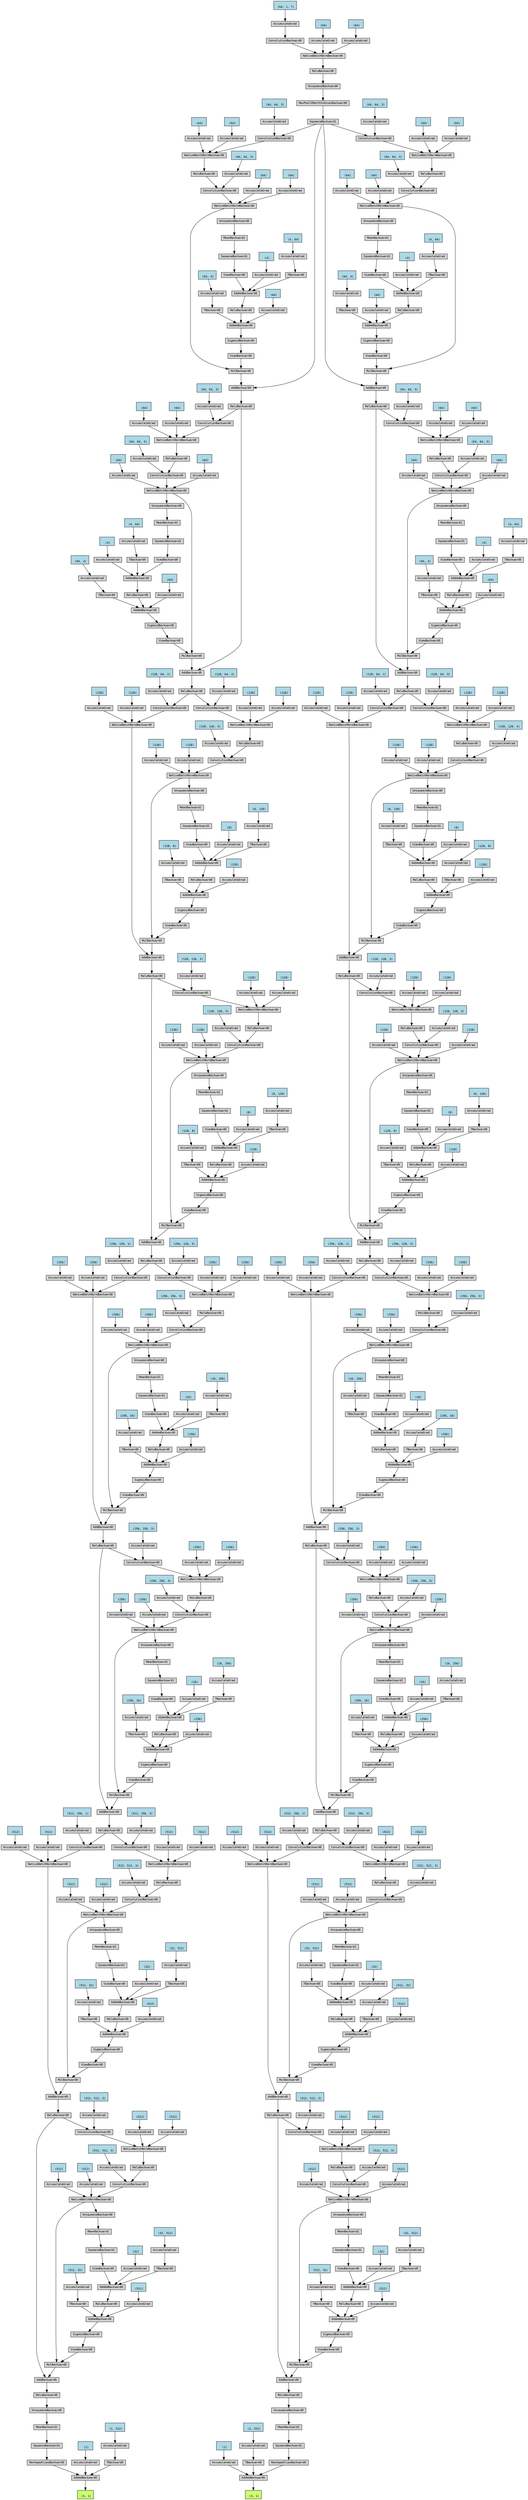 digraph {
	graph [size="216.45,216.45"]
	node [align=left fontname=monospace fontsize=10 height=0.2 ranksep=0.1 shape=box style=filled]
	1837860663840 [label="
 (3, 1)" fillcolor=darkolivegreen1]
	1837860632464 [label=AddmmBackward0]
	1837860632560 -> 1837860632464
	1837848867120 [label="
 (1)" fillcolor=lightblue]
	1837848867120 -> 1837860632560
	1837860632560 [label=AccumulateGrad]
	1837860632512 -> 1837860632464
	1837860632512 [label=ReshapeAliasBackward0]
	1837860632176 -> 1837860632512
	1837860632176 [label=SqueezeBackward1]
	1837860632704 -> 1837860632176
	1837860632704 [label=MeanBackward1]
	1837860632800 -> 1837860632704
	1837860632800 [label=UnsqueezeBackward0]
	1837860632896 -> 1837860632800
	1837860632896 [label=ReluBackward0]
	1837860632992 -> 1837860632896
	1837860632992 [label=AddBackward0]
	1837860633088 -> 1837860632992
	1837860633088 [label=MulBackward0]
	1837860633232 -> 1837860633088
	1837860633232 [label=NativeBatchNormBackward0]
	1837860633376 -> 1837860633232
	1837860633376 [label=ConvolutionBackward0]
	1837860633568 -> 1837860633376
	1837860633568 [label=ReluBackward0]
	1837860633712 -> 1837860633568
	1837860633712 [label=NativeBatchNormBackward0]
	1837860633808 -> 1837860633712
	1837860633808 [label=ConvolutionBackward0]
	1837860633040 -> 1837860633808
	1837860633040 [label=ReluBackward0]
	1837860634096 -> 1837860633040
	1837860634096 [label=AddBackward0]
	1837860634192 -> 1837860634096
	1837860634192 [label=MulBackward0]
	1837860634336 -> 1837860634192
	1837860634336 [label=NativeBatchNormBackward0]
	1837860634480 -> 1837860634336
	1837860634480 [label=ConvolutionBackward0]
	1837860634576 -> 1837860634480
	1837860634576 [label=ReluBackward0]
	1837860696320 -> 1837860634576
	1837860696320 [label=NativeBatchNormBackward0]
	1837860696416 -> 1837860696320
	1837860696416 [label=ConvolutionBackward0]
	1837860696608 -> 1837860696416
	1837860696608 [label=ReluBackward0]
	1837860696752 -> 1837860696608
	1837860696752 [label=AddBackward0]
	1837860696848 -> 1837860696752
	1837860696848 [label=MulBackward0]
	1837860696992 -> 1837860696848
	1837860696992 [label=NativeBatchNormBackward0]
	1837860697136 -> 1837860696992
	1837860697136 [label=ConvolutionBackward0]
	1837860697328 -> 1837860697136
	1837860697328 [label=ReluBackward0]
	1837860697472 -> 1837860697328
	1837860697472 [label=NativeBatchNormBackward0]
	1837860697568 -> 1837860697472
	1837860697568 [label=ConvolutionBackward0]
	1837860696800 -> 1837860697568
	1837860696800 [label=ReluBackward0]
	1837860697856 -> 1837860696800
	1837860697856 [label=AddBackward0]
	1837860697952 -> 1837860697856
	1837860697952 [label=MulBackward0]
	1837860698096 -> 1837860697952
	1837860698096 [label=NativeBatchNormBackward0]
	1837860698240 -> 1837860698096
	1837860698240 [label=ConvolutionBackward0]
	1837860698432 -> 1837860698240
	1837860698432 [label=ReluBackward0]
	1837860698576 -> 1837860698432
	1837860698576 [label=NativeBatchNormBackward0]
	1837860698624 -> 1837860698576
	1837860698624 [label=ConvolutionBackward0]
	1837860698912 -> 1837860698624
	1837860698912 [label=ReluBackward0]
	1837860699056 -> 1837860698912
	1837860699056 [label=AddBackward0]
	1837860699104 -> 1837860699056
	1837860699104 [label=MulBackward0]
	1837860699344 -> 1837860699104
	1837860699344 [label=NativeBatchNormBackward0]
	1837860699488 -> 1837860699344
	1837860699488 [label=ConvolutionBackward0]
	1837860699680 -> 1837860699488
	1837860699680 [label=ReluBackward0]
	1837860699824 -> 1837860699680
	1837860699824 [label=NativeBatchNormBackward0]
	1837860699872 -> 1837860699824
	1837860699872 [label=ConvolutionBackward0]
	1837860698960 -> 1837860699872
	1837860698960 [label=ReluBackward0]
	1837860720800 -> 1837860698960
	1837860720800 [label=AddBackward0]
	1837860720848 -> 1837860720800
	1837860720848 [label=MulBackward0]
	1837860721088 -> 1837860720848
	1837860721088 [label=NativeBatchNormBackward0]
	1837860721232 -> 1837860721088
	1837860721232 [label=ConvolutionBackward0]
	1837860721424 -> 1837860721232
	1837860721424 [label=ReluBackward0]
	1837860721568 -> 1837860721424
	1837860721568 [label=NativeBatchNormBackward0]
	1837860721616 -> 1837860721568
	1837860721616 [label=ConvolutionBackward0]
	1837860721904 -> 1837860721616
	1837860721904 [label=ReluBackward0]
	1837860722048 -> 1837860721904
	1837860722048 [label=AddBackward0]
	1837860722096 -> 1837860722048
	1837860722096 [label=MulBackward0]
	1837860722336 -> 1837860722096
	1837860722336 [label=NativeBatchNormBackward0]
	1837860722480 -> 1837860722336
	1837860722480 [label=ConvolutionBackward0]
	1837860722672 -> 1837860722480
	1837860722672 [label=ReluBackward0]
	1837860722816 -> 1837860722672
	1837860722816 [label=NativeBatchNormBackward0]
	1837860722864 -> 1837860722816
	1837860722864 [label=ConvolutionBackward0]
	1837860721952 -> 1837860722864
	1837860721952 [label=ReluBackward0]
	1837860723248 -> 1837860721952
	1837860723248 [label=AddBackward0]
	1837860723296 -> 1837860723248
	1837860723296 [label=MulBackward0]
	1837860723536 -> 1837860723296
	1837860723536 [label=NativeBatchNormBackward0]
	1837860723680 -> 1837860723536
	1837860723680 [label=ConvolutionBackward0]
	1837860723872 -> 1837860723680
	1837860723872 [label=ReluBackward0]
	1837860724016 -> 1837860723872
	1837860724016 [label=NativeBatchNormBackward0]
	1837860724064 -> 1837860724016
	1837860724064 [label=ConvolutionBackward0]
	1837860723056 -> 1837860724064
	1837860723056 [label=SqueezeBackward1]
	1837860724448 -> 1837860723056
	1837860724448 [label=MaxPool2DWithIndicesBackward0]
	1837860724496 -> 1837860724448
	1837860724496 [label=UnsqueezeBackward0]
	1837860724640 -> 1837860724496
	1837860724640 [label=ReluBackward0]
	1837860733040 -> 1837860724640
	1837860733040 [label=NativeBatchNormBackward0]
	1837860733184 -> 1837860733040
	1837860733184 [label=ConvolutionBackward0]
	1837860733472 -> 1837860733184
	1837848391744 [label="
 (64, 1, 7)" fillcolor=lightblue]
	1837848391744 -> 1837860733472
	1837860733472 [label=AccumulateGrad]
	1837860733136 -> 1837860733040
	1837848379200 [label="
 (64)" fillcolor=lightblue]
	1837848379200 -> 1837860733136
	1837860733136 [label=AccumulateGrad]
	1837860733280 -> 1837860733040
	1837848391824 [label="
 (64)" fillcolor=lightblue]
	1837848391824 -> 1837860733280
	1837860733280 [label=AccumulateGrad]
	1837860724352 -> 1837860724064
	1837848392224 [label="
 (64, 64, 3)" fillcolor=lightblue]
	1837848392224 -> 1837860724352
	1837860724352 [label=AccumulateGrad]
	1837860723920 -> 1837860724016
	1837848392304 [label="
 (64)" fillcolor=lightblue]
	1837848392304 -> 1837860723920
	1837860723920 [label=AccumulateGrad]
	1837860724160 -> 1837860724016
	1837848392384 [label="
 (64)" fillcolor=lightblue]
	1837848392384 -> 1837860724160
	1837860724160 [label=AccumulateGrad]
	1837860723824 -> 1837860723680
	1837848392704 [label="
 (64, 64, 3)" fillcolor=lightblue]
	1837848392704 -> 1837860723824
	1837860723824 [label=AccumulateGrad]
	1837860723632 -> 1837860723536
	1837848392784 [label="
 (64)" fillcolor=lightblue]
	1837848392784 -> 1837860723632
	1837860723632 [label=AccumulateGrad]
	1837860723584 -> 1837860723536
	1837848392864 [label="
 (64)" fillcolor=lightblue]
	1837848392864 -> 1837860723584
	1837860723584 [label=AccumulateGrad]
	1837860723488 -> 1837860723296
	1837860723488 [label=ViewBackward0]
	1837860724304 -> 1837860723488
	1837860724304 [label=SigmoidBackward0]
	1837860723968 -> 1837860724304
	1837860723968 [label=AddmmBackward0]
	1837860724256 -> 1837860723968
	1837848393424 [label="
 (64)" fillcolor=lightblue]
	1837848393424 -> 1837860724256
	1837860724256 [label=AccumulateGrad]
	1837860724592 -> 1837860723968
	1837860724592 [label=ReluBackward0]
	1837860732992 -> 1837860724592
	1837860732992 [label=AddmmBackward0]
	1837860733664 -> 1837860732992
	1837848393264 [label="
 (4)" fillcolor=lightblue]
	1837848393264 -> 1837860733664
	1837860733664 [label=AccumulateGrad]
	1837860733712 -> 1837860732992
	1837860733712 [label=ViewBackward0]
	1837860733760 -> 1837860733712
	1837860733760 [label=SqueezeBackward1]
	1837860733952 -> 1837860733760
	1837860733952 [label=MeanBackward1]
	1837860734048 -> 1837860733952
	1837860734048 [label=UnsqueezeBackward0]
	1837860723536 -> 1837860734048
	1837860733424 -> 1837860732992
	1837860733424 [label=TBackward0]
	1837860734000 -> 1837860733424
	1837848393184 [label="
 (4, 64)" fillcolor=lightblue]
	1837848393184 -> 1837860734000
	1837860734000 [label=AccumulateGrad]
	1837860723728 -> 1837860723968
	1837860723728 [label=TBackward0]
	1837860733904 -> 1837860723728
	1837848393344 [label="
 (64, 4)" fillcolor=lightblue]
	1837848393344 -> 1837860733904
	1837860733904 [label=AccumulateGrad]
	1837860723056 -> 1837860723248
	1837860723152 -> 1837860722864
	1837848393504 [label="
 (64, 64, 3)" fillcolor=lightblue]
	1837848393504 -> 1837860723152
	1837860723152 [label=AccumulateGrad]
	1837860722720 -> 1837860722816
	1837848393584 [label="
 (64)" fillcolor=lightblue]
	1837848393584 -> 1837860722720
	1837860722720 [label=AccumulateGrad]
	1837860722960 -> 1837860722816
	1837848393664 [label="
 (64)" fillcolor=lightblue]
	1837848393664 -> 1837860722960
	1837860722960 [label=AccumulateGrad]
	1837860722624 -> 1837860722480
	1837848393984 [label="
 (64, 64, 3)" fillcolor=lightblue]
	1837848393984 -> 1837860722624
	1837860722624 [label=AccumulateGrad]
	1837860722432 -> 1837860722336
	1837848394064 [label="
 (64)" fillcolor=lightblue]
	1837848394064 -> 1837860722432
	1837860722432 [label=AccumulateGrad]
	1837860722384 -> 1837860722336
	1837848394144 [label="
 (64)" fillcolor=lightblue]
	1837848394144 -> 1837860722384
	1837860722384 [label=AccumulateGrad]
	1837860722288 -> 1837860722096
	1837860722288 [label=ViewBackward0]
	1837860723104 -> 1837860722288
	1837860723104 [label=SigmoidBackward0]
	1837860722768 -> 1837860723104
	1837860722768 [label=AddmmBackward0]
	1837860723392 -> 1837860722768
	1837848394704 [label="
 (64)" fillcolor=lightblue]
	1837848394704 -> 1837860723392
	1837860723392 [label=AccumulateGrad]
	1837860723440 -> 1837860722768
	1837860723440 [label=ReluBackward0]
	1837860723776 -> 1837860723440
	1837860723776 [label=AddmmBackward0]
	1837860724400 -> 1837860723776
	1837848394544 [label="
 (4)" fillcolor=lightblue]
	1837848394544 -> 1837860724400
	1837860724400 [label=AccumulateGrad]
	1837860734144 -> 1837860723776
	1837860734144 [label=ViewBackward0]
	1837860733328 -> 1837860734144
	1837860733328 [label=SqueezeBackward1]
	1837860734240 -> 1837860733328
	1837860734240 [label=MeanBackward1]
	1837860734336 -> 1837860734240
	1837860734336 [label=UnsqueezeBackward0]
	1837860722336 -> 1837860734336
	1837860733616 -> 1837860723776
	1837860733616 [label=TBackward0]
	1837860734288 -> 1837860733616
	1837848394464 [label="
 (4, 64)" fillcolor=lightblue]
	1837848394464 -> 1837860734288
	1837860734288 [label=AccumulateGrad]
	1837860722528 -> 1837860722768
	1837860722528 [label=TBackward0]
	1837860724208 -> 1837860722528
	1837848394624 [label="
 (64, 4)" fillcolor=lightblue]
	1837848394624 -> 1837860724208
	1837860724208 [label=AccumulateGrad]
	1837860721952 -> 1837860722048
	1837860721856 -> 1837860721616
	1837848394784 [label="
 (128, 64, 3)" fillcolor=lightblue]
	1837848394784 -> 1837860721856
	1837860721856 [label=AccumulateGrad]
	1837860721472 -> 1837860721568
	1837848394864 [label="
 (128)" fillcolor=lightblue]
	1837848394864 -> 1837860721472
	1837860721472 [label=AccumulateGrad]
	1837860721712 -> 1837860721568
	1837848394944 [label="
 (128)" fillcolor=lightblue]
	1837848394944 -> 1837860721712
	1837860721712 [label=AccumulateGrad]
	1837860721376 -> 1837860721232
	1837848395264 [label="
 (128, 128, 3)" fillcolor=lightblue]
	1837848395264 -> 1837860721376
	1837860721376 [label=AccumulateGrad]
	1837860721184 -> 1837860721088
	1837848395344 [label="
 (128)" fillcolor=lightblue]
	1837848395344 -> 1837860721184
	1837860721184 [label=AccumulateGrad]
	1837860721136 -> 1837860721088
	1837848395424 [label="
 (128)" fillcolor=lightblue]
	1837848395424 -> 1837860721136
	1837860721136 [label=AccumulateGrad]
	1837860721040 -> 1837860720848
	1837860721040 [label=ViewBackward0]
	1837860721808 -> 1837860721040
	1837860721808 [label=SigmoidBackward0]
	1837860721520 -> 1837860721808
	1837860721520 [label=AddmmBackward0]
	1837860722192 -> 1837860721520
	1837848564016 [label="
 (128)" fillcolor=lightblue]
	1837848564016 -> 1837860722192
	1837860722192 [label=AccumulateGrad]
	1837860722240 -> 1837860721520
	1837860722240 [label=ReluBackward0]
	1837860722576 -> 1837860722240
	1837860722576 [label=AddmmBackward0]
	1837860723200 -> 1837860722576
	1837848563856 [label="
 (8)" fillcolor=lightblue]
	1837848563856 -> 1837860723200
	1837860723200 [label=AccumulateGrad]
	1837860734432 -> 1837860722576
	1837860734432 [label=ViewBackward0]
	1837860734096 -> 1837860734432
	1837860734096 [label=SqueezeBackward1]
	1837860734528 -> 1837860734096
	1837860734528 [label=MeanBackward1]
	1837860734624 -> 1837860734528
	1837860734624 [label=UnsqueezeBackward0]
	1837860721088 -> 1837860734624
	1837860734192 -> 1837860722576
	1837860734192 [label=TBackward0]
	1837860734576 -> 1837860734192
	1837848563776 [label="
 (8, 128)" fillcolor=lightblue]
	1837848563776 -> 1837860734576
	1837860734576 [label=AccumulateGrad]
	1837860721280 -> 1837860721520
	1837860721280 [label=TBackward0]
	1837860723008 -> 1837860721280
	1837848563936 [label="
 (128, 8)" fillcolor=lightblue]
	1837848563936 -> 1837860723008
	1837860723008 [label=AccumulateGrad]
	1837860720704 -> 1837860720800
	1837860720704 [label=NativeBatchNormBackward0]
	1837860721760 -> 1837860720704
	1837860721760 [label=ConvolutionBackward0]
	1837860721904 -> 1837860721760
	1837860734672 -> 1837860721760
	1837848564096 [label="
 (128, 64, 1)" fillcolor=lightblue]
	1837848564096 -> 1837860734672
	1837860734672 [label=AccumulateGrad]
	1837860721328 -> 1837860720704
	1837848564176 [label="
 (128)" fillcolor=lightblue]
	1837848564176 -> 1837860721328
	1837860721328 [label=AccumulateGrad]
	1837860720992 -> 1837860720704
	1837848564256 [label="
 (128)" fillcolor=lightblue]
	1837848564256 -> 1837860720992
	1837860720992 [label=AccumulateGrad]
	1837860700112 -> 1837860699872
	1837848564576 [label="
 (128, 128, 3)" fillcolor=lightblue]
	1837848564576 -> 1837860700112
	1837860700112 [label=AccumulateGrad]
	1837860699728 -> 1837860699824
	1837848564656 [label="
 (128)" fillcolor=lightblue]
	1837848564656 -> 1837860699728
	1837860699728 [label=AccumulateGrad]
	1837860699968 -> 1837860699824
	1837848564736 [label="
 (128)" fillcolor=lightblue]
	1837848564736 -> 1837860699968
	1837860699968 [label=AccumulateGrad]
	1837860699632 -> 1837860699488
	1837848565056 [label="
 (128, 128, 3)" fillcolor=lightblue]
	1837848565056 -> 1837860699632
	1837860699632 [label=AccumulateGrad]
	1837860699440 -> 1837860699344
	1837848565136 [label="
 (128)" fillcolor=lightblue]
	1837848565136 -> 1837860699440
	1837860699440 [label=AccumulateGrad]
	1837860699392 -> 1837860699344
	1837848565216 [label="
 (128)" fillcolor=lightblue]
	1837848565216 -> 1837860699392
	1837860699392 [label=AccumulateGrad]
	1837860699296 -> 1837860699104
	1837860699296 [label=ViewBackward0]
	1837860700064 -> 1837860699296
	1837860700064 [label=SigmoidBackward0]
	1837860699776 -> 1837860700064
	1837860699776 [label=AddmmBackward0]
	1837860699536 -> 1837860699776
	1837848565776 [label="
 (128)" fillcolor=lightblue]
	1837848565776 -> 1837860699536
	1837860699536 [label=AccumulateGrad]
	1837860720944 -> 1837860699776
	1837860720944 [label=ReluBackward0]
	1837860734720 -> 1837860720944
	1837860734720 [label=AddmmBackward0]
	1837860733856 -> 1837860734720
	1837848565616 [label="
 (8)" fillcolor=lightblue]
	1837848565616 -> 1837860733856
	1837860733856 [label=AccumulateGrad]
	1837860734480 -> 1837860734720
	1837860734480 [label=ViewBackward0]
	1837860734816 -> 1837860734480
	1837860734816 [label=SqueezeBackward1]
	1837860735008 -> 1837860734816
	1837860735008 [label=MeanBackward1]
	1837860735104 -> 1837860735008
	1837860735104 [label=UnsqueezeBackward0]
	1837860699344 -> 1837860735104
	1837860734384 -> 1837860734720
	1837860734384 [label=TBackward0]
	1837860735056 -> 1837860734384
	1837848565536 [label="
 (8, 128)" fillcolor=lightblue]
	1837848565536 -> 1837860735056
	1837860735056 [label=AccumulateGrad]
	1837860722000 -> 1837860699776
	1837860722000 [label=TBackward0]
	1837860734960 -> 1837860722000
	1837848565696 [label="
 (128, 8)" fillcolor=lightblue]
	1837848565696 -> 1837860734960
	1837860734960 [label=AccumulateGrad]
	1837860698960 -> 1837860699056
	1837860698864 -> 1837860698624
	1837848565856 [label="
 (256, 128, 3)" fillcolor=lightblue]
	1837848565856 -> 1837860698864
	1837860698864 [label=AccumulateGrad]
	1837860698480 -> 1837860698576
	1837848565936 [label="
 (256)" fillcolor=lightblue]
	1837848565936 -> 1837860698480
	1837860698480 [label=AccumulateGrad]
	1837860698720 -> 1837860698576
	1837848566016 [label="
 (256)" fillcolor=lightblue]
	1837848566016 -> 1837860698720
	1837860698720 [label=AccumulateGrad]
	1837860698384 -> 1837860698240
	1837848566336 [label="
 (256, 256, 3)" fillcolor=lightblue]
	1837848566336 -> 1837860698384
	1837860698384 [label=AccumulateGrad]
	1837860698192 -> 1837860698096
	1837848566416 [label="
 (256)" fillcolor=lightblue]
	1837848566416 -> 1837860698192
	1837860698192 [label=AccumulateGrad]
	1837860698144 -> 1837860698096
	1837848566496 [label="
 (256)" fillcolor=lightblue]
	1837848566496 -> 1837860698144
	1837860698144 [label=AccumulateGrad]
	1837860698048 -> 1837860697952
	1837860698048 [label=ViewBackward0]
	1837860698336 -> 1837860698048
	1837860698336 [label=SigmoidBackward0]
	1837860699248 -> 1837860698336
	1837860699248 [label=AddmmBackward0]
	1837860699008 -> 1837860699248
	1837848567056 [label="
 (256)" fillcolor=lightblue]
	1837848567056 -> 1837860699008
	1837860699008 [label=AccumulateGrad]
	1837860699200 -> 1837860699248
	1837860699200 [label=ReluBackward0]
	1837860700016 -> 1837860699200
	1837860700016 [label=AddmmBackward0]
	1837860735152 -> 1837860700016
	1837848566896 [label="
 (16)" fillcolor=lightblue]
	1837848566896 -> 1837860735152
	1837860735152 [label=AccumulateGrad]
	1837860735200 -> 1837860700016
	1837860735200 [label=ViewBackward0]
	1837860734864 -> 1837860735200
	1837860734864 [label=SqueezeBackward1]
	1837860735344 -> 1837860734864
	1837860735344 [label=MeanBackward1]
	1837860735440 -> 1837860735344
	1837860735440 [label=UnsqueezeBackward0]
	1837860698096 -> 1837860735440
	1837860734768 -> 1837860700016
	1837860734768 [label=TBackward0]
	1837860735392 -> 1837860734768
	1837848566816 [label="
 (16, 256)" fillcolor=lightblue]
	1837848566816 -> 1837860735392
	1837860735392 [label=AccumulateGrad]
	1837860698288 -> 1837860699248
	1837860698288 [label=TBackward0]
	1837860720752 -> 1837860698288
	1837848566976 [label="
 (256, 16)" fillcolor=lightblue]
	1837848566976 -> 1837860720752
	1837860720752 [label=AccumulateGrad]
	1837860697904 -> 1837860697856
	1837860697904 [label=NativeBatchNormBackward0]
	1837860698816 -> 1837860697904
	1837860698816 [label=ConvolutionBackward0]
	1837860698912 -> 1837860698816
	1837860735488 -> 1837860698816
	1837848567136 [label="
 (256, 128, 1)" fillcolor=lightblue]
	1837848567136 -> 1837860735488
	1837860735488 [label=AccumulateGrad]
	1837860698528 -> 1837860697904
	1837848567216 [label="
 (256)" fillcolor=lightblue]
	1837848567216 -> 1837860698528
	1837860698528 [label=AccumulateGrad]
	1837860698000 -> 1837860697904
	1837848567296 [label="
 (256)" fillcolor=lightblue]
	1837848567296 -> 1837860698000
	1837860698000 [label=AccumulateGrad]
	1837860697760 -> 1837860697568
	1837848567616 [label="
 (256, 256, 3)" fillcolor=lightblue]
	1837848567616 -> 1837860697760
	1837860697760 [label=AccumulateGrad]
	1837860697520 -> 1837860697472
	1837848567696 [label="
 (256)" fillcolor=lightblue]
	1837848567696 -> 1837860697520
	1837860697520 [label=AccumulateGrad]
	1837860697376 -> 1837860697472
	1837848719424 [label="
 (256)" fillcolor=lightblue]
	1837848719424 -> 1837860697376
	1837860697376 [label=AccumulateGrad]
	1837860697280 -> 1837860697136
	1837848719744 [label="
 (256, 256, 3)" fillcolor=lightblue]
	1837848719744 -> 1837860697280
	1837860697280 [label=AccumulateGrad]
	1837860697088 -> 1837860696992
	1837848719824 [label="
 (256)" fillcolor=lightblue]
	1837848719824 -> 1837860697088
	1837860697088 [label=AccumulateGrad]
	1837860697040 -> 1837860696992
	1837848719904 [label="
 (256)" fillcolor=lightblue]
	1837848719904 -> 1837860697040
	1837860697040 [label=AccumulateGrad]
	1837860696944 -> 1837860696848
	1837860696944 [label=ViewBackward0]
	1837860697712 -> 1837860696944
	1837860697712 [label=SigmoidBackward0]
	1837860697424 -> 1837860697712
	1837860697424 [label=AddmmBackward0]
	1837860697664 -> 1837860697424
	1837848720464 [label="
 (256)" fillcolor=lightblue]
	1837848720464 -> 1837860697664
	1837860697664 [label=AccumulateGrad]
	1837860699584 -> 1837860697424
	1837860699584 [label=ReluBackward0]
	1837860735536 -> 1837860699584
	1837860735536 [label=AddmmBackward0]
	1837860735248 -> 1837860735536
	1837848720304 [label="
 (16)" fillcolor=lightblue]
	1837848720304 -> 1837860735248
	1837860735248 [label=AccumulateGrad]
	1837860735296 -> 1837860735536
	1837860735296 [label=ViewBackward0]
	1837860735632 -> 1837860735296
	1837860735632 [label=SqueezeBackward1]
	1837860735824 -> 1837860735632
	1837860735824 [label=MeanBackward1]
	1837860735920 -> 1837860735824
	1837860735920 [label=UnsqueezeBackward0]
	1837860696992 -> 1837860735920
	1837860733808 -> 1837860735536
	1837860733808 [label=TBackward0]
	1837860735872 -> 1837860733808
	1837848720224 [label="
 (16, 256)" fillcolor=lightblue]
	1837848720224 -> 1837860735872
	1837860735872 [label=AccumulateGrad]
	1837860697184 -> 1837860697424
	1837860697184 [label=TBackward0]
	1837860735776 -> 1837860697184
	1837848720384 [label="
 (256, 16)" fillcolor=lightblue]
	1837848720384 -> 1837860735776
	1837860735776 [label=AccumulateGrad]
	1837860696800 -> 1837860696752
	1837860696560 -> 1837860696416
	1837848720544 [label="
 (512, 256, 3)" fillcolor=lightblue]
	1837848720544 -> 1837860696560
	1837860696560 [label=AccumulateGrad]
	1837860696368 -> 1837860696320
	1837848720624 [label="
 (512)" fillcolor=lightblue]
	1837848720624 -> 1837860696368
	1837860696368 [label=AccumulateGrad]
	1837860696224 -> 1837860696320
	1837848720704 [label="
 (512)" fillcolor=lightblue]
	1837848720704 -> 1837860696224
	1837860696224 [label=AccumulateGrad]
	1837860696176 -> 1837860634480
	1837848721024 [label="
 (512, 512, 3)" fillcolor=lightblue]
	1837848721024 -> 1837860696176
	1837860696176 [label=AccumulateGrad]
	1837860634432 -> 1837860634336
	1837848721104 [label="
 (512)" fillcolor=lightblue]
	1837848721104 -> 1837860634432
	1837860634432 [label=AccumulateGrad]
	1837860634384 -> 1837860634336
	1837848721184 [label="
 (512)" fillcolor=lightblue]
	1837848721184 -> 1837860634384
	1837860634384 [label=AccumulateGrad]
	1837860634288 -> 1837860634192
	1837860634288 [label=ViewBackward0]
	1837860634528 -> 1837860634288
	1837860634528 [label=SigmoidBackward0]
	1837860696272 -> 1837860634528
	1837860696272 [label=AddmmBackward0]
	1837860696656 -> 1837860696272
	1837848721744 [label="
 (512)" fillcolor=lightblue]
	1837848721744 -> 1837860696656
	1837860696656 [label=AccumulateGrad]
	1837860696896 -> 1837860696272
	1837860696896 [label=ReluBackward0]
	1837860697232 -> 1837860696896
	1837860697232 [label=AddmmBackward0]
	1837860697808 -> 1837860697232
	1837848721584 [label="
 (32)" fillcolor=lightblue]
	1837848721584 -> 1837860697808
	1837860697808 [label=AccumulateGrad]
	1837860736016 -> 1837860697232
	1837860736016 [label=ViewBackward0]
	1837860734912 -> 1837860736016
	1837860734912 [label=SqueezeBackward1]
	1837860736112 -> 1837860734912
	1837860736112 [label=MeanBackward1]
	1837860736208 -> 1837860736112
	1837860736208 [label=UnsqueezeBackward0]
	1837860634336 -> 1837860736208
	1837860735584 -> 1837860697232
	1837860735584 [label=TBackward0]
	1837860736160 -> 1837860735584
	1837848721504 [label="
 (32, 512)" fillcolor=lightblue]
	1837848721504 -> 1837860736160
	1837860736160 [label=AccumulateGrad]
	1837860696128 -> 1837860696272
	1837860696128 [label=TBackward0]
	1837860697616 -> 1837860696128
	1837848721664 [label="
 (512, 32)" fillcolor=lightblue]
	1837848721664 -> 1837860697616
	1837860697616 [label=AccumulateGrad]
	1837860634144 -> 1837860634096
	1837860634144 [label=NativeBatchNormBackward0]
	1837860634240 -> 1837860634144
	1837860634240 [label=ConvolutionBackward0]
	1837860696608 -> 1837860634240
	1837860736256 -> 1837860634240
	1837848721824 [label="
 (512, 256, 1)" fillcolor=lightblue]
	1837848721824 -> 1837860736256
	1837860736256 [label=AccumulateGrad]
	1837860696464 -> 1837860634144
	1837848721904 [label="
 (512)" fillcolor=lightblue]
	1837848721904 -> 1837860696464
	1837860696464 [label=AccumulateGrad]
	1837860696512 -> 1837860634144
	1837848721984 [label="
 (512)" fillcolor=lightblue]
	1837848721984 -> 1837860696512
	1837860696512 [label=AccumulateGrad]
	1837860634000 -> 1837860633808
	1837848722304 [label="
 (512, 512, 3)" fillcolor=lightblue]
	1837848722304 -> 1837860634000
	1837860634000 [label=AccumulateGrad]
	1837860633760 -> 1837860633712
	1837848722384 [label="
 (512)" fillcolor=lightblue]
	1837848722384 -> 1837860633760
	1837860633760 [label=AccumulateGrad]
	1837860633616 -> 1837860633712
	1837848722464 [label="
 (512)" fillcolor=lightblue]
	1837848722464 -> 1837860633616
	1837860633616 [label=AccumulateGrad]
	1837860633520 -> 1837860633376
	1837848722784 [label="
 (512, 512, 3)" fillcolor=lightblue]
	1837848722784 -> 1837860633520
	1837860633520 [label=AccumulateGrad]
	1837860633328 -> 1837860633232
	1837848722864 [label="
 (512)" fillcolor=lightblue]
	1837848722864 -> 1837860633328
	1837860633328 [label=AccumulateGrad]
	1837860633280 -> 1837860633232
	1837848722944 [label="
 (512)" fillcolor=lightblue]
	1837848722944 -> 1837860633280
	1837860633280 [label=AccumulateGrad]
	1837860633184 -> 1837860633088
	1837860633184 [label=ViewBackward0]
	1837860696704 -> 1837860633184
	1837860696704 [label=SigmoidBackward0]
	1837860633664 -> 1837860696704
	1837860633664 [label=AddmmBackward0]
	1837860633904 -> 1837860633664
	1837848866960 [label="
 (512)" fillcolor=lightblue]
	1837848866960 -> 1837860633904
	1837860633904 [label=AccumulateGrad]
	1837860633952 -> 1837860633664
	1837860633952 [label=ReluBackward0]
	1837860736304 -> 1837860633952
	1837860736304 [label=AddmmBackward0]
	1837860735728 -> 1837860736304
	1837848723344 [label="
 (32)" fillcolor=lightblue]
	1837848723344 -> 1837860735728
	1837860735728 [label=AccumulateGrad]
	1837860736064 -> 1837860736304
	1837860736064 [label=ViewBackward0]
	1837860736400 -> 1837860736064
	1837860736400 [label=SqueezeBackward1]
	1837860736592 -> 1837860736400
	1837860736592 [label=MeanBackward1]
	1837860736688 -> 1837860736592
	1837860736688 [label=UnsqueezeBackward0]
	1837860633232 -> 1837860736688
	1837860735968 -> 1837860736304
	1837860735968 [label=TBackward0]
	1837860736640 -> 1837860735968
	1837848723264 [label="
 (32, 512)" fillcolor=lightblue]
	1837848723264 -> 1837860736640
	1837860736640 [label=AccumulateGrad]
	1837860633424 -> 1837860633664
	1837860633424 [label=TBackward0]
	1837860736544 -> 1837860633424
	1837848866880 [label="
 (512, 32)" fillcolor=lightblue]
	1837848866880 -> 1837860736544
	1837860736544 [label=AccumulateGrad]
	1837860633040 -> 1837860632992
	1837860632416 -> 1837860632464
	1837860632416 [label=TBackward0]
	1837860632752 -> 1837860632416
	1837848867040 [label="
 (1, 512)" fillcolor=lightblue]
	1837848867040 -> 1837860632752
	1837860632752 [label=AccumulateGrad]
	1837860632464 -> 1837860663840
	1837860678128 [label="
 (3, 1)" fillcolor=darkolivegreen1]
	1837860632368 [label=AddmmBackward0]
	1837860632848 -> 1837860632368
	1837860663440 [label="
 (1)" fillcolor=lightblue]
	1837860663440 -> 1837860632848
	1837860632848 [label=AccumulateGrad]
	1837860632944 -> 1837860632368
	1837860632944 [label=ReshapeAliasBackward0]
	1837860632608 -> 1837860632944
	1837860632608 [label=SqueezeBackward1]
	1837860634048 -> 1837860632608
	1837860634048 [label=MeanBackward1]
	1837860633472 -> 1837860634048
	1837860633472 [label=UnsqueezeBackward0]
	1837860735680 -> 1837860633472
	1837860735680 [label=ReluBackward0]
	1837860736496 -> 1837860735680
	1837860736496 [label=AddBackward0]
	1837860736880 -> 1837860736496
	1837860736880 [label=MulBackward0]
	1837860736976 -> 1837860736880
	1837860736976 [label=NativeBatchNormBackward0]
	1837905232080 -> 1837860736976
	1837905232080 [label=ConvolutionBackward0]
	1837905232272 -> 1837905232080
	1837905232272 [label=ReluBackward0]
	1837905232416 -> 1837905232272
	1837905232416 [label=NativeBatchNormBackward0]
	1837905232512 -> 1837905232416
	1837905232512 [label=ConvolutionBackward0]
	1837860736832 -> 1837905232512
	1837860736832 [label=ReluBackward0]
	1837905232800 -> 1837860736832
	1837905232800 [label=AddBackward0]
	1837905232896 -> 1837905232800
	1837905232896 [label=MulBackward0]
	1837905233040 -> 1837905232896
	1837905233040 [label=NativeBatchNormBackward0]
	1837905233184 -> 1837905233040
	1837905233184 [label=ConvolutionBackward0]
	1837905233376 -> 1837905233184
	1837905233376 [label=ReluBackward0]
	1837905233520 -> 1837905233376
	1837905233520 [label=NativeBatchNormBackward0]
	1837905233616 -> 1837905233520
	1837905233616 [label=ConvolutionBackward0]
	1837905233808 -> 1837905233616
	1837905233808 [label=ReluBackward0]
	1837905233952 -> 1837905233808
	1837905233952 [label=AddBackward0]
	1837905234048 -> 1837905233952
	1837905234048 [label=MulBackward0]
	1837905234192 -> 1837905234048
	1837905234192 [label=NativeBatchNormBackward0]
	1837905234336 -> 1837905234192
	1837905234336 [label=ConvolutionBackward0]
	1837905234528 -> 1837905234336
	1837905234528 [label=ReluBackward0]
	1837905234672 -> 1837905234528
	1837905234672 [label=NativeBatchNormBackward0]
	1837905234768 -> 1837905234672
	1837905234768 [label=ConvolutionBackward0]
	1837905234000 -> 1837905234768
	1837905234000 [label=ReluBackward0]
	1837905235056 -> 1837905234000
	1837905235056 [label=AddBackward0]
	1837905235152 -> 1837905235056
	1837905235152 [label=MulBackward0]
	1837905235296 -> 1837905235152
	1837905235296 [label=NativeBatchNormBackward0]
	1837905235440 -> 1837905235296
	1837905235440 [label=ConvolutionBackward0]
	1837905235632 -> 1837905235440
	1837905235632 [label=ReluBackward0]
	1837905235776 -> 1837905235632
	1837905235776 [label=NativeBatchNormBackward0]
	1837905235872 -> 1837905235776
	1837905235872 [label=ConvolutionBackward0]
	1837905240224 -> 1837905235872
	1837905240224 [label=ReluBackward0]
	1837905240368 -> 1837905240224
	1837905240368 [label=AddBackward0]
	1837905240464 -> 1837905240368
	1837905240464 [label=MulBackward0]
	1837905240608 -> 1837905240464
	1837905240608 [label=NativeBatchNormBackward0]
	1837905240752 -> 1837905240608
	1837905240752 [label=ConvolutionBackward0]
	1837905240944 -> 1837905240752
	1837905240944 [label=ReluBackward0]
	1837905241088 -> 1837905240944
	1837905241088 [label=NativeBatchNormBackward0]
	1837905241184 -> 1837905241088
	1837905241184 [label=ConvolutionBackward0]
	1837905240416 -> 1837905241184
	1837905240416 [label=ReluBackward0]
	1837905241472 -> 1837905240416
	1837905241472 [label=AddBackward0]
	1837905241568 -> 1837905241472
	1837905241568 [label=MulBackward0]
	1837905241712 -> 1837905241568
	1837905241712 [label=NativeBatchNormBackward0]
	1837905241856 -> 1837905241712
	1837905241856 [label=ConvolutionBackward0]
	1837905242048 -> 1837905241856
	1837905242048 [label=ReluBackward0]
	1837905242192 -> 1837905242048
	1837905242192 [label=NativeBatchNormBackward0]
	1837905242288 -> 1837905242192
	1837905242288 [label=ConvolutionBackward0]
	1837905242480 -> 1837905242288
	1837905242480 [label=ReluBackward0]
	1837905242624 -> 1837905242480
	1837905242624 [label=AddBackward0]
	1837905242720 -> 1837905242624
	1837905242720 [label=MulBackward0]
	1837905242864 -> 1837905242720
	1837905242864 [label=NativeBatchNormBackward0]
	1837905243008 -> 1837905242864
	1837905243008 [label=ConvolutionBackward0]
	1837905243200 -> 1837905243008
	1837905243200 [label=ReluBackward0]
	1837905243344 -> 1837905243200
	1837905243344 [label=NativeBatchNormBackward0]
	1837905243440 -> 1837905243344
	1837905243440 [label=ConvolutionBackward0]
	1837905242672 -> 1837905243440
	1837905242672 [label=ReluBackward0]
	1837905243728 -> 1837905242672
	1837905243728 [label=AddBackward0]
	1837905243824 -> 1837905243728
	1837905243824 [label=MulBackward0]
	1837905243920 -> 1837905243824
	1837905243920 [label=NativeBatchNormBackward0]
	1837905244064 -> 1837905243920
	1837905244064 [label=ConvolutionBackward0]
	1837905248416 -> 1837905244064
	1837905248416 [label=ReluBackward0]
	1837905248560 -> 1837905248416
	1837905248560 [label=NativeBatchNormBackward0]
	1837905248656 -> 1837905248560
	1837905248656 [label=ConvolutionBackward0]
	1837860723056 -> 1837905248656
	1837905248848 -> 1837905248656
	1837848867200 [label="
 (64, 64, 3)" fillcolor=lightblue]
	1837848867200 -> 1837905248848
	1837905248848 [label=AccumulateGrad]
	1837905248608 -> 1837905248560
	1837848867280 [label="
 (64)" fillcolor=lightblue]
	1837848867280 -> 1837905248608
	1837905248608 [label=AccumulateGrad]
	1837905248464 -> 1837905248560
	1837848867360 [label="
 (64)" fillcolor=lightblue]
	1837848867360 -> 1837905248464
	1837905248464 [label=AccumulateGrad]
	1837905248368 -> 1837905244064
	1837848867680 [label="
 (64, 64, 3)" fillcolor=lightblue]
	1837848867680 -> 1837905248368
	1837905248368 [label=AccumulateGrad]
	1837905244016 -> 1837905243920
	1837848867760 [label="
 (64)" fillcolor=lightblue]
	1837848867760 -> 1837905244016
	1837905244016 [label=AccumulateGrad]
	1837905243968 -> 1837905243920
	1837848867840 [label="
 (64)" fillcolor=lightblue]
	1837848867840 -> 1837905243968
	1837905243968 [label=AccumulateGrad]
	1837905243872 -> 1837905243824
	1837905243872 [label=ViewBackward0]
	1837905244112 -> 1837905243872
	1837905244112 [label=SigmoidBackward0]
	1837905248512 -> 1837905244112
	1837905248512 [label=AddmmBackward0]
	1837905248896 -> 1837905248512
	1837848868400 [label="
 (64)" fillcolor=lightblue]
	1837848868400 -> 1837905248896
	1837905248896 [label=AccumulateGrad]
	1837905248944 -> 1837905248512
	1837905248944 [label=ReluBackward0]
	1837905248992 -> 1837905248944
	1837905248992 [label=AddmmBackward0]
	1837905249184 -> 1837905248992
	1837848868240 [label="
 (4)" fillcolor=lightblue]
	1837848868240 -> 1837905249184
	1837905249184 [label=AccumulateGrad]
	1837905249136 -> 1837905248992
	1837905249136 [label=ViewBackward0]
	1837905249280 -> 1837905249136
	1837905249280 [label=SqueezeBackward1]
	1837905249472 -> 1837905249280
	1837905249472 [label=MeanBackward1]
	1837905249568 -> 1837905249472
	1837905249568 [label=UnsqueezeBackward0]
	1837905243920 -> 1837905249568
	1837905249088 -> 1837905248992
	1837905249088 [label=TBackward0]
	1837905249520 -> 1837905249088
	1837848868160 [label="
 (4, 64)" fillcolor=lightblue]
	1837848868160 -> 1837905249520
	1837905249520 [label=AccumulateGrad]
	1837905248320 -> 1837905248512
	1837905248320 [label=TBackward0]
	1837905249424 -> 1837905248320
	1837848868320 [label="
 (64, 4)" fillcolor=lightblue]
	1837848868320 -> 1837905249424
	1837905249424 [label=AccumulateGrad]
	1837860723056 -> 1837905243728
	1837905243632 -> 1837905243440
	1837848868480 [label="
 (64, 64, 3)" fillcolor=lightblue]
	1837848868480 -> 1837905243632
	1837905243632 [label=AccumulateGrad]
	1837905243392 -> 1837905243344
	1837848868560 [label="
 (64)" fillcolor=lightblue]
	1837848868560 -> 1837905243392
	1837905243392 [label=AccumulateGrad]
	1837905243248 -> 1837905243344
	1837848868640 [label="
 (64)" fillcolor=lightblue]
	1837848868640 -> 1837905243248
	1837905243248 [label=AccumulateGrad]
	1837905243152 -> 1837905243008
	1837848868960 [label="
 (64, 64, 3)" fillcolor=lightblue]
	1837848868960 -> 1837905243152
	1837905243152 [label=AccumulateGrad]
	1837905242960 -> 1837905242864
	1837848869040 [label="
 (64)" fillcolor=lightblue]
	1837848869040 -> 1837905242960
	1837905242960 [label=AccumulateGrad]
	1837905242912 -> 1837905242864
	1837848869120 [label="
 (64)" fillcolor=lightblue]
	1837848869120 -> 1837905242912
	1837905242912 [label=AccumulateGrad]
	1837905242816 -> 1837905242720
	1837905242816 [label=ViewBackward0]
	1837905243584 -> 1837905242816
	1837905243584 [label=SigmoidBackward0]
	1837905243296 -> 1837905243584
	1837905243296 [label=AddmmBackward0]
	1837905243776 -> 1837905243296
	1837848869680 [label="
 (64)" fillcolor=lightblue]
	1837848869680 -> 1837905243776
	1837905243776 [label=AccumulateGrad]
	1837905243536 -> 1837905243296
	1837905243536 [label=ReluBackward0]
	1837905248800 -> 1837905243536
	1837905248800 [label=AddmmBackward0]
	1837905249664 -> 1837905248800
	1837848869520 [label="
 (4)" fillcolor=lightblue]
	1837848869520 -> 1837905249664
	1837905249664 [label=AccumulateGrad]
	1837905249232 -> 1837905248800
	1837905249232 [label=ViewBackward0]
	1837905249040 -> 1837905249232
	1837905249040 [label=SqueezeBackward1]
	1837905249760 -> 1837905249040
	1837905249760 [label=MeanBackward1]
	1837905249856 -> 1837905249760
	1837905249856 [label=UnsqueezeBackward0]
	1837905242864 -> 1837905249856
	1837905248752 -> 1837905248800
	1837905248752 [label=TBackward0]
	1837905249808 -> 1837905248752
	1837848869440 [label="
 (4, 64)" fillcolor=lightblue]
	1837848869440 -> 1837905249808
	1837905249808 [label=AccumulateGrad]
	1837905243056 -> 1837905243296
	1837905243056 [label=TBackward0]
	1837905249712 -> 1837905243056
	1837848869600 [label="
 (64, 4)" fillcolor=lightblue]
	1837848869600 -> 1837905249712
	1837905249712 [label=AccumulateGrad]
	1837905242672 -> 1837905242624
	1837905242432 -> 1837905242288
	1837848869760 [label="
 (128, 64, 3)" fillcolor=lightblue]
	1837848869760 -> 1837905242432
	1837905242432 [label=AccumulateGrad]
	1837905242240 -> 1837905242192
	1837848869840 [label="
 (128)" fillcolor=lightblue]
	1837848869840 -> 1837905242240
	1837905242240 [label=AccumulateGrad]
	1837905242096 -> 1837905242192
	1837848869920 [label="
 (128)" fillcolor=lightblue]
	1837848869920 -> 1837905242096
	1837905242096 [label=AccumulateGrad]
	1837905242000 -> 1837905241856
	1837848870240 [label="
 (128, 128, 3)" fillcolor=lightblue]
	1837848870240 -> 1837905242000
	1837905242000 [label=AccumulateGrad]
	1837905241808 -> 1837905241712
	1837848870320 [label="
 (128)" fillcolor=lightblue]
	1837848870320 -> 1837905241808
	1837905241808 [label=AccumulateGrad]
	1837905241760 -> 1837905241712
	1837848870400 [label="
 (128)" fillcolor=lightblue]
	1837848870400 -> 1837905241760
	1837905241760 [label=AccumulateGrad]
	1837905241664 -> 1837905241568
	1837905241664 [label=ViewBackward0]
	1837905242384 -> 1837905241664
	1837905242384 [label=SigmoidBackward0]
	1837905242144 -> 1837905242384
	1837905242144 [label=AddmmBackward0]
	1837905242768 -> 1837905242144
	1837860327568 [label="
 (128)" fillcolor=lightblue]
	1837860327568 -> 1837905242768
	1837905242768 [label=AccumulateGrad]
	1837905243104 -> 1837905242144
	1837905243104 [label=ReluBackward0]
	1837905243488 -> 1837905243104
	1837905243488 [label=AddmmBackward0]
	1837905249904 -> 1837905243488
	1837848870800 [label="
 (8)" fillcolor=lightblue]
	1837848870800 -> 1837905249904
	1837905249904 [label=AccumulateGrad]
	1837905249952 -> 1837905243488
	1837905249952 [label=ViewBackward0]
	1837905249328 -> 1837905249952
	1837905249328 [label=SqueezeBackward1]
	1837905250096 -> 1837905249328
	1837905250096 [label=MeanBackward1]
	1837905250192 -> 1837905250096
	1837905250192 [label=UnsqueezeBackward0]
	1837905241712 -> 1837905250192
	1837905249616 -> 1837905243488
	1837905249616 [label=TBackward0]
	1837905250144 -> 1837905249616
	1837848870720 [label="
 (8, 128)" fillcolor=lightblue]
	1837848870720 -> 1837905250144
	1837905250144 [label=AccumulateGrad]
	1837905241904 -> 1837905242144
	1837905241904 [label=TBackward0]
	1837905243680 -> 1837905241904
	1837860327488 [label="
 (128, 8)" fillcolor=lightblue]
	1837860327488 -> 1837905243680
	1837905243680 [label=AccumulateGrad]
	1837905241520 -> 1837905241472
	1837905241520 [label=NativeBatchNormBackward0]
	1837905242336 -> 1837905241520
	1837905242336 [label=ConvolutionBackward0]
	1837905242480 -> 1837905242336
	1837905250240 -> 1837905242336
	1837860327648 [label="
 (128, 64, 1)" fillcolor=lightblue]
	1837860327648 -> 1837905250240
	1837905250240 [label=AccumulateGrad]
	1837905241952 -> 1837905241520
	1837860327728 [label="
 (128)" fillcolor=lightblue]
	1837860327728 -> 1837905241952
	1837905241952 [label=AccumulateGrad]
	1837905241616 -> 1837905241520
	1837860327808 [label="
 (128)" fillcolor=lightblue]
	1837860327808 -> 1837905241616
	1837905241616 [label=AccumulateGrad]
	1837905241376 -> 1837905241184
	1837860328128 [label="
 (128, 128, 3)" fillcolor=lightblue]
	1837860328128 -> 1837905241376
	1837905241376 [label=AccumulateGrad]
	1837905241136 -> 1837905241088
	1837860328208 [label="
 (128)" fillcolor=lightblue]
	1837860328208 -> 1837905241136
	1837905241136 [label=AccumulateGrad]
	1837905240992 -> 1837905241088
	1837860328288 [label="
 (128)" fillcolor=lightblue]
	1837860328288 -> 1837905240992
	1837905240992 [label=AccumulateGrad]
	1837905240896 -> 1837905240752
	1837860328608 [label="
 (128, 128, 3)" fillcolor=lightblue]
	1837860328608 -> 1837905240896
	1837905240896 [label=AccumulateGrad]
	1837905240704 -> 1837905240608
	1837860328688 [label="
 (128)" fillcolor=lightblue]
	1837860328688 -> 1837905240704
	1837905240704 [label=AccumulateGrad]
	1837905240656 -> 1837905240608
	1837860328768 [label="
 (128)" fillcolor=lightblue]
	1837860328768 -> 1837905240656
	1837905240656 [label=AccumulateGrad]
	1837905240560 -> 1837905240464
	1837905240560 [label=ViewBackward0]
	1837905241328 -> 1837905240560
	1837905241328 [label=SigmoidBackward0]
	1837905241040 -> 1837905241328
	1837905241040 [label=AddmmBackward0]
	1837905241280 -> 1837905241040
	1837860329328 [label="
 (128)" fillcolor=lightblue]
	1837860329328 -> 1837905241280
	1837905241280 [label=AccumulateGrad]
	1837905242528 -> 1837905241040
	1837905242528 [label=ReluBackward0]
	1837905250288 -> 1837905242528
	1837905250288 [label=AddmmBackward0]
	1837905250000 -> 1837905250288
	1837860329168 [label="
 (8)" fillcolor=lightblue]
	1837860329168 -> 1837905250000
	1837905250000 [label=AccumulateGrad]
	1837905250048 -> 1837905250288
	1837905250048 [label=ViewBackward0]
	1837905250384 -> 1837905250048
	1837905250384 [label=SqueezeBackward1]
	1837905250576 -> 1837905250384
	1837905250576 [label=MeanBackward1]
	1837905250672 -> 1837905250576
	1837905250672 [label=UnsqueezeBackward0]
	1837905240608 -> 1837905250672
	1837905248704 -> 1837905250288
	1837905248704 [label=TBackward0]
	1837905250624 -> 1837905248704
	1837860329088 [label="
 (8, 128)" fillcolor=lightblue]
	1837860329088 -> 1837905250624
	1837905250624 [label=AccumulateGrad]
	1837905240800 -> 1837905241040
	1837905240800 [label=TBackward0]
	1837905250528 -> 1837905240800
	1837860329248 [label="
 (128, 8)" fillcolor=lightblue]
	1837860329248 -> 1837905250528
	1837905250528 [label=AccumulateGrad]
	1837905240416 -> 1837905240368
	1837905240176 -> 1837905235872
	1837860329408 [label="
 (256, 128, 3)" fillcolor=lightblue]
	1837860329408 -> 1837905240176
	1837905240176 [label=AccumulateGrad]
	1837905235824 -> 1837905235776
	1837860329488 [label="
 (256)" fillcolor=lightblue]
	1837860329488 -> 1837905235824
	1837905235824 [label=AccumulateGrad]
	1837905235680 -> 1837905235776
	1837860329568 [label="
 (256)" fillcolor=lightblue]
	1837860329568 -> 1837905235680
	1837905235680 [label=AccumulateGrad]
	1837905235584 -> 1837905235440
	1837860329888 [label="
 (256, 256, 3)" fillcolor=lightblue]
	1837860329888 -> 1837905235584
	1837905235584 [label=AccumulateGrad]
	1837905235392 -> 1837905235296
	1837860329968 [label="
 (256)" fillcolor=lightblue]
	1837860329968 -> 1837905235392
	1837905235392 [label=AccumulateGrad]
	1837905235344 -> 1837905235296
	1837860330048 [label="
 (256)" fillcolor=lightblue]
	1837860330048 -> 1837905235344
	1837905235344 [label=AccumulateGrad]
	1837905235248 -> 1837905235152
	1837905235248 [label=ViewBackward0]
	1837905235920 -> 1837905235248
	1837905235920 [label=SigmoidBackward0]
	1837905235728 -> 1837905235920
	1837905235728 [label=AddmmBackward0]
	1837905240272 -> 1837905235728
	1837860330608 [label="
 (256)" fillcolor=lightblue]
	1837860330608 -> 1837905240272
	1837905240272 [label=AccumulateGrad]
	1837905240512 -> 1837905235728
	1837905240512 [label=ReluBackward0]
	1837905240848 -> 1837905240512
	1837905240848 [label=AddmmBackward0]
	1837905241424 -> 1837905240848
	1837860330448 [label="
 (16)" fillcolor=lightblue]
	1837860330448 -> 1837905241424
	1837905241424 [label=AccumulateGrad]
	1837905250768 -> 1837905240848
	1837905250768 [label=ViewBackward0]
	1837905249376 -> 1837905250768
	1837905249376 [label=SqueezeBackward1]
	1837905250864 -> 1837905249376
	1837905250864 [label=MeanBackward1]
	1837905250960 -> 1837905250864
	1837905250960 [label=UnsqueezeBackward0]
	1837905235296 -> 1837905250960
	1837905250336 -> 1837905240848
	1837905250336 [label=TBackward0]
	1837905250912 -> 1837905250336
	1837860330368 [label="
 (16, 256)" fillcolor=lightblue]
	1837860330368 -> 1837905250912
	1837905250912 [label=AccumulateGrad]
	1837905240128 -> 1837905235728
	1837905240128 [label=TBackward0]
	1837905241232 -> 1837905240128
	1837860330528 [label="
 (256, 16)" fillcolor=lightblue]
	1837860330528 -> 1837905241232
	1837905241232 [label=AccumulateGrad]
	1837905235104 -> 1837905235056
	1837905235104 [label=NativeBatchNormBackward0]
	1837905235488 -> 1837905235104
	1837905235488 [label=ConvolutionBackward0]
	1837905240224 -> 1837905235488
	1837905251008 -> 1837905235488
	1837860330688 [label="
 (256, 128, 1)" fillcolor=lightblue]
	1837860330688 -> 1837905251008
	1837905251008 [label=AccumulateGrad]
	1837905235536 -> 1837905235104
	1837860330768 [label="
 (256)" fillcolor=lightblue]
	1837860330768 -> 1837905235536
	1837905235536 [label=AccumulateGrad]
	1837905235200 -> 1837905235104
	1837860330848 [label="
 (256)" fillcolor=lightblue]
	1837860330848 -> 1837905235200
	1837905235200 [label=AccumulateGrad]
	1837905234960 -> 1837905234768
	1837860331168 [label="
 (256, 256, 3)" fillcolor=lightblue]
	1837860331168 -> 1837905234960
	1837905234960 [label=AccumulateGrad]
	1837905234720 -> 1837905234672
	1837860331248 [label="
 (256)" fillcolor=lightblue]
	1837860331248 -> 1837905234720
	1837905234720 [label=AccumulateGrad]
	1837905234576 -> 1837905234672
	1837860331328 [label="
 (256)" fillcolor=lightblue]
	1837860331328 -> 1837905234576
	1837905234576 [label=AccumulateGrad]
	1837905234480 -> 1837905234336
	1837860487392 [label="
 (256, 256, 3)" fillcolor=lightblue]
	1837860487392 -> 1837905234480
	1837905234480 [label=AccumulateGrad]
	1837905234288 -> 1837905234192
	1837860487472 [label="
 (256)" fillcolor=lightblue]
	1837860487472 -> 1837905234288
	1837905234288 [label=AccumulateGrad]
	1837905234240 -> 1837905234192
	1837860487552 [label="
 (256)" fillcolor=lightblue]
	1837860487552 -> 1837905234240
	1837905234240 [label=AccumulateGrad]
	1837905234144 -> 1837905234048
	1837905234144 [label=ViewBackward0]
	1837905240320 -> 1837905234144
	1837905240320 [label=SigmoidBackward0]
	1837905234624 -> 1837905240320
	1837905234624 [label=AddmmBackward0]
	1837905234864 -> 1837905234624
	1837860488112 [label="
 (256)" fillcolor=lightblue]
	1837860488112 -> 1837905234864
	1837905234864 [label=AccumulateGrad]
	1837905234912 -> 1837905234624
	1837905234912 [label=ReluBackward0]
	1837905251056 -> 1837905234912
	1837905251056 [label=AddmmBackward0]
	1837905250480 -> 1837905251056
	1837860487952 [label="
 (16)" fillcolor=lightblue]
	1837860487952 -> 1837905250480
	1837905250480 [label=AccumulateGrad]
	1837905250816 -> 1837905251056
	1837905250816 [label=ViewBackward0]
	1837905251152 -> 1837905250816
	1837905251152 [label=SqueezeBackward1]
	1837905251344 -> 1837905251152
	1837905251344 [label=MeanBackward1]
	1837905251440 -> 1837905251344
	1837905251440 [label=UnsqueezeBackward0]
	1837905234192 -> 1837905251440
	1837905250720 -> 1837905251056
	1837905250720 [label=TBackward0]
	1837905251392 -> 1837905250720
	1837860487872 [label="
 (16, 256)" fillcolor=lightblue]
	1837860487872 -> 1837905251392
	1837905251392 [label=AccumulateGrad]
	1837905234384 -> 1837905234624
	1837905234384 [label=TBackward0]
	1837905251296 -> 1837905234384
	1837860488032 [label="
 (256, 16)" fillcolor=lightblue]
	1837860488032 -> 1837905251296
	1837905251296 [label=AccumulateGrad]
	1837905234000 -> 1837905233952
	1837905233760 -> 1837905233616
	1837860488192 [label="
 (512, 256, 3)" fillcolor=lightblue]
	1837860488192 -> 1837905233760
	1837905233760 [label=AccumulateGrad]
	1837905233568 -> 1837905233520
	1837860488272 [label="
 (512)" fillcolor=lightblue]
	1837860488272 -> 1837905233568
	1837905233568 [label=AccumulateGrad]
	1837905233424 -> 1837905233520
	1837860488352 [label="
 (512)" fillcolor=lightblue]
	1837860488352 -> 1837905233424
	1837905233424 [label=AccumulateGrad]
	1837905233328 -> 1837905233184
	1837860488672 [label="
 (512, 512, 3)" fillcolor=lightblue]
	1837860488672 -> 1837905233328
	1837905233328 [label=AccumulateGrad]
	1837905233136 -> 1837905233040
	1837860488752 [label="
 (512)" fillcolor=lightblue]
	1837860488752 -> 1837905233136
	1837905233136 [label=AccumulateGrad]
	1837905233088 -> 1837905233040
	1837860488832 [label="
 (512)" fillcolor=lightblue]
	1837860488832 -> 1837905233088
	1837905233088 [label=AccumulateGrad]
	1837905232992 -> 1837905232896
	1837905232992 [label=ViewBackward0]
	1837905233712 -> 1837905232992
	1837905233712 [label=SigmoidBackward0]
	1837905233472 -> 1837905233712
	1837905233472 [label=AddmmBackward0]
	1837905233856 -> 1837905233472
	1837860489392 [label="
 (512)" fillcolor=lightblue]
	1837860489392 -> 1837905233856
	1837905233856 [label=AccumulateGrad]
	1837905234096 -> 1837905233472
	1837905234096 [label=ReluBackward0]
	1837905234432 -> 1837905234096
	1837905234432 [label=AddmmBackward0]
	1837905235008 -> 1837905234432
	1837860489232 [label="
 (32)" fillcolor=lightblue]
	1837860489232 -> 1837905235008
	1837905235008 [label=AccumulateGrad]
	1837905251536 -> 1837905234432
	1837905251536 [label=ViewBackward0]
	1837905250432 -> 1837905251536
	1837905250432 [label=SqueezeBackward1]
	1837905251632 -> 1837905250432
	1837905251632 [label=MeanBackward1]
	1837905251728 -> 1837905251632
	1837905251728 [label=UnsqueezeBackward0]
	1837905233040 -> 1837905251728
	1837905251104 -> 1837905234432
	1837905251104 [label=TBackward0]
	1837905251680 -> 1837905251104
	1837860489152 [label="
 (32, 512)" fillcolor=lightblue]
	1837860489152 -> 1837905251680
	1837905251680 [label=AccumulateGrad]
	1837905233232 -> 1837905233472
	1837905233232 [label=TBackward0]
	1837905234816 -> 1837905233232
	1837860489312 [label="
 (512, 32)" fillcolor=lightblue]
	1837860489312 -> 1837905234816
	1837905234816 [label=AccumulateGrad]
	1837905232848 -> 1837905232800
	1837905232848 [label=NativeBatchNormBackward0]
	1837905233664 -> 1837905232848
	1837905233664 [label=ConvolutionBackward0]
	1837905233808 -> 1837905233664
	1837905251776 -> 1837905233664
	1837860489472 [label="
 (512, 256, 1)" fillcolor=lightblue]
	1837860489472 -> 1837905251776
	1837905251776 [label=AccumulateGrad]
	1837905233280 -> 1837905232848
	1837860489552 [label="
 (512)" fillcolor=lightblue]
	1837860489552 -> 1837905233280
	1837905233280 [label=AccumulateGrad]
	1837905232944 -> 1837905232848
	1837860489632 [label="
 (512)" fillcolor=lightblue]
	1837860489632 -> 1837905232944
	1837905232944 [label=AccumulateGrad]
	1837905232704 -> 1837905232512
	1837860489952 [label="
 (512, 512, 3)" fillcolor=lightblue]
	1837860489952 -> 1837905232704
	1837905232704 [label=AccumulateGrad]
	1837905232464 -> 1837905232416
	1837860490032 [label="
 (512)" fillcolor=lightblue]
	1837860490032 -> 1837905232464
	1837905232464 [label=AccumulateGrad]
	1837905232320 -> 1837905232416
	1837860490112 [label="
 (512)" fillcolor=lightblue]
	1837860490112 -> 1837905232320
	1837905232320 [label=AccumulateGrad]
	1837905232224 -> 1837905232080
	1837860490432 [label="
 (512, 512, 3)" fillcolor=lightblue]
	1837860490432 -> 1837905232224
	1837905232224 [label=AccumulateGrad]
	1837905232032 -> 1837860736976
	1837860490512 [label="
 (512)" fillcolor=lightblue]
	1837860490512 -> 1837905232032
	1837905232032 [label=AccumulateGrad]
	1837905231984 -> 1837860736976
	1837860490592 [label="
 (512)" fillcolor=lightblue]
	1837860490592 -> 1837905231984
	1837905231984 [label=AccumulateGrad]
	1837860736928 -> 1837860736880
	1837860736928 [label=ViewBackward0]
	1837905232656 -> 1837860736928
	1837905232656 [label=SigmoidBackward0]
	1837905232368 -> 1837905232656
	1837905232368 [label=AddmmBackward0]
	1837905232608 -> 1837905232368
	1837860491152 [label="
 (512)" fillcolor=lightblue]
	1837860491152 -> 1837905232608
	1837905232608 [label=AccumulateGrad]
	1837905233904 -> 1837905232368
	1837905233904 [label=ReluBackward0]
	1837905251824 -> 1837905233904
	1837905251824 [label=AddmmBackward0]
	1837905251248 -> 1837905251824
	1837860490992 [label="
 (32)" fillcolor=lightblue]
	1837860490992 -> 1837905251248
	1837905251248 [label=AccumulateGrad]
	1837905251584 -> 1837905251824
	1837905251584 [label=ViewBackward0]
	1837905251920 -> 1837905251584
	1837905251920 [label=SqueezeBackward1]
	1837905252112 -> 1837905251920
	1837905252112 [label=MeanBackward1]
	1837905252208 -> 1837905252112
	1837905252208 [label=UnsqueezeBackward0]
	1837860736976 -> 1837905252208
	1837905251488 -> 1837905251824
	1837905251488 [label=TBackward0]
	1837905252160 -> 1837905251488
	1837860490912 [label="
 (32, 512)" fillcolor=lightblue]
	1837860490912 -> 1837905252160
	1837905252160 [label=AccumulateGrad]
	1837905232128 -> 1837905232368
	1837905232128 [label=TBackward0]
	1837905252064 -> 1837905232128
	1837860491072 [label="
 (512, 32)" fillcolor=lightblue]
	1837860491072 -> 1837905252064
	1837905252064 [label=AccumulateGrad]
	1837860736832 -> 1837860736496
	1837860632656 -> 1837860632368
	1837860632656 [label=TBackward0]
	1837860633856 -> 1837860632656
	1837860663360 [label="
 (1, 512)" fillcolor=lightblue]
	1837860663360 -> 1837860633856
	1837860633856 [label=AccumulateGrad]
	1837860632368 -> 1837860678128
}
